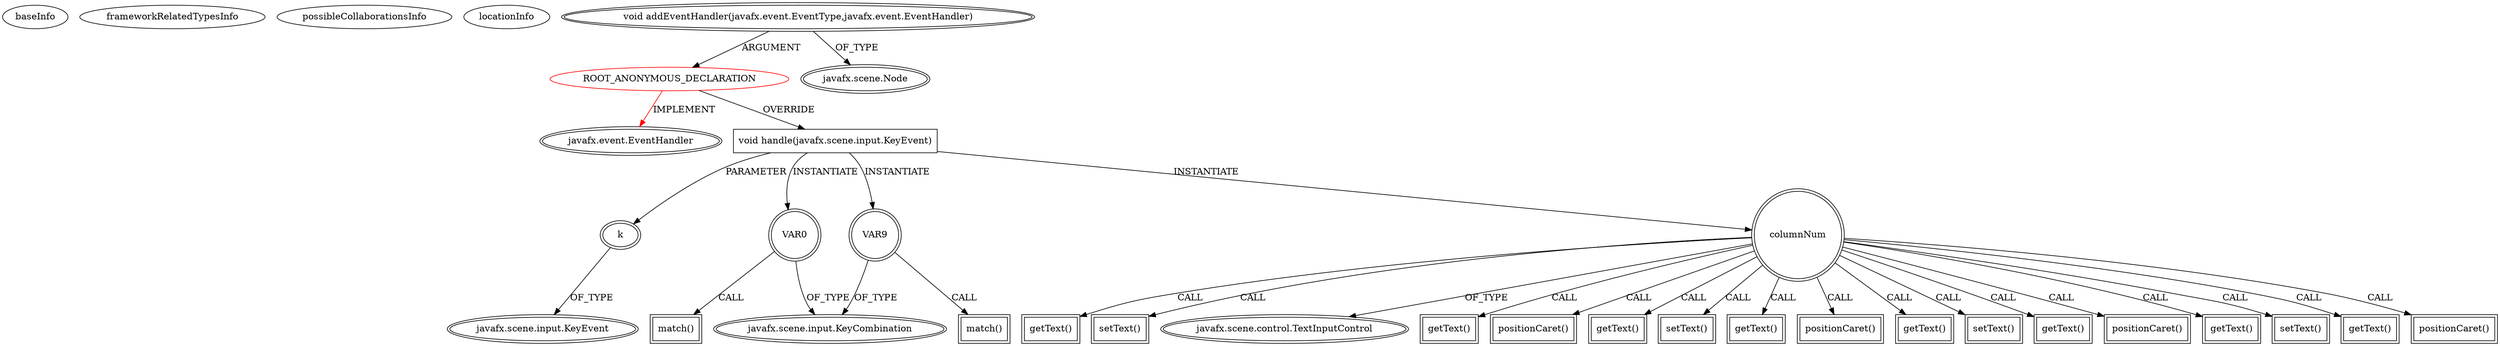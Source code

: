 digraph {
baseInfo[graphId=4398,category="extension_graph",isAnonymous=true,possibleRelation=false]
frameworkRelatedTypesInfo[0="javafx.event.EventHandler"]
possibleCollaborationsInfo[]
locationInfo[projectName="svadlamudi-GaussJordanElimination",filePath="/svadlamudi-GaussJordanElimination/GaussJordanElimination-master/src/gauss/jordan/elimination/MainController.java",contextSignature="void initialize(java.net.URL,java.util.ResourceBundle)",graphId="4398"]
0[label="ROOT_ANONYMOUS_DECLARATION",vertexType="ROOT_ANONYMOUS_DECLARATION",isFrameworkType=false,color=red]
1[label="javafx.event.EventHandler",vertexType="FRAMEWORK_INTERFACE_TYPE",isFrameworkType=true,peripheries=2]
2[label="void addEventHandler(javafx.event.EventType,javafx.event.EventHandler)",vertexType="OUTSIDE_CALL",isFrameworkType=true,peripheries=2]
3[label="javafx.scene.Node",vertexType="FRAMEWORK_CLASS_TYPE",isFrameworkType=true,peripheries=2]
4[label="void handle(javafx.scene.input.KeyEvent)",vertexType="OVERRIDING_METHOD_DECLARATION",isFrameworkType=false,shape=box]
5[label="k",vertexType="PARAMETER_DECLARATION",isFrameworkType=true,peripheries=2]
6[label="javafx.scene.input.KeyEvent",vertexType="FRAMEWORK_CLASS_TYPE",isFrameworkType=true,peripheries=2]
7[label="VAR0",vertexType="VARIABLE_EXPRESION",isFrameworkType=true,peripheries=2,shape=circle]
9[label="javafx.scene.input.KeyCombination",vertexType="FRAMEWORK_CLASS_TYPE",isFrameworkType=true,peripheries=2]
8[label="match()",vertexType="INSIDE_CALL",isFrameworkType=true,peripheries=2,shape=box]
10[label="columnNum",vertexType="VARIABLE_EXPRESION",isFrameworkType=true,peripheries=2,shape=circle]
12[label="javafx.scene.control.TextInputControl",vertexType="FRAMEWORK_CLASS_TYPE",isFrameworkType=true,peripheries=2]
11[label="getText()",vertexType="INSIDE_CALL",isFrameworkType=true,peripheries=2,shape=box]
14[label="positionCaret()",vertexType="INSIDE_CALL",isFrameworkType=true,peripheries=2,shape=box]
16[label="getText()",vertexType="INSIDE_CALL",isFrameworkType=true,peripheries=2,shape=box]
18[label="setText()",vertexType="INSIDE_CALL",isFrameworkType=true,peripheries=2,shape=box]
20[label="getText()",vertexType="INSIDE_CALL",isFrameworkType=true,peripheries=2,shape=box]
22[label="positionCaret()",vertexType="INSIDE_CALL",isFrameworkType=true,peripheries=2,shape=box]
24[label="getText()",vertexType="INSIDE_CALL",isFrameworkType=true,peripheries=2,shape=box]
26[label="setText()",vertexType="INSIDE_CALL",isFrameworkType=true,peripheries=2,shape=box]
27[label="VAR9",vertexType="VARIABLE_EXPRESION",isFrameworkType=true,peripheries=2,shape=circle]
28[label="match()",vertexType="INSIDE_CALL",isFrameworkType=true,peripheries=2,shape=box]
31[label="getText()",vertexType="INSIDE_CALL",isFrameworkType=true,peripheries=2,shape=box]
33[label="positionCaret()",vertexType="INSIDE_CALL",isFrameworkType=true,peripheries=2,shape=box]
35[label="getText()",vertexType="INSIDE_CALL",isFrameworkType=true,peripheries=2,shape=box]
37[label="setText()",vertexType="INSIDE_CALL",isFrameworkType=true,peripheries=2,shape=box]
39[label="getText()",vertexType="INSIDE_CALL",isFrameworkType=true,peripheries=2,shape=box]
41[label="positionCaret()",vertexType="INSIDE_CALL",isFrameworkType=true,peripheries=2,shape=box]
43[label="getText()",vertexType="INSIDE_CALL",isFrameworkType=true,peripheries=2,shape=box]
45[label="setText()",vertexType="INSIDE_CALL",isFrameworkType=true,peripheries=2,shape=box]
0->1[label="IMPLEMENT",color=red]
2->0[label="ARGUMENT"]
2->3[label="OF_TYPE"]
0->4[label="OVERRIDE"]
5->6[label="OF_TYPE"]
4->5[label="PARAMETER"]
4->7[label="INSTANTIATE"]
7->9[label="OF_TYPE"]
7->8[label="CALL"]
4->10[label="INSTANTIATE"]
10->12[label="OF_TYPE"]
10->11[label="CALL"]
10->14[label="CALL"]
10->16[label="CALL"]
10->18[label="CALL"]
10->20[label="CALL"]
10->22[label="CALL"]
10->24[label="CALL"]
10->26[label="CALL"]
4->27[label="INSTANTIATE"]
27->9[label="OF_TYPE"]
27->28[label="CALL"]
10->31[label="CALL"]
10->33[label="CALL"]
10->35[label="CALL"]
10->37[label="CALL"]
10->39[label="CALL"]
10->41[label="CALL"]
10->43[label="CALL"]
10->45[label="CALL"]
}
